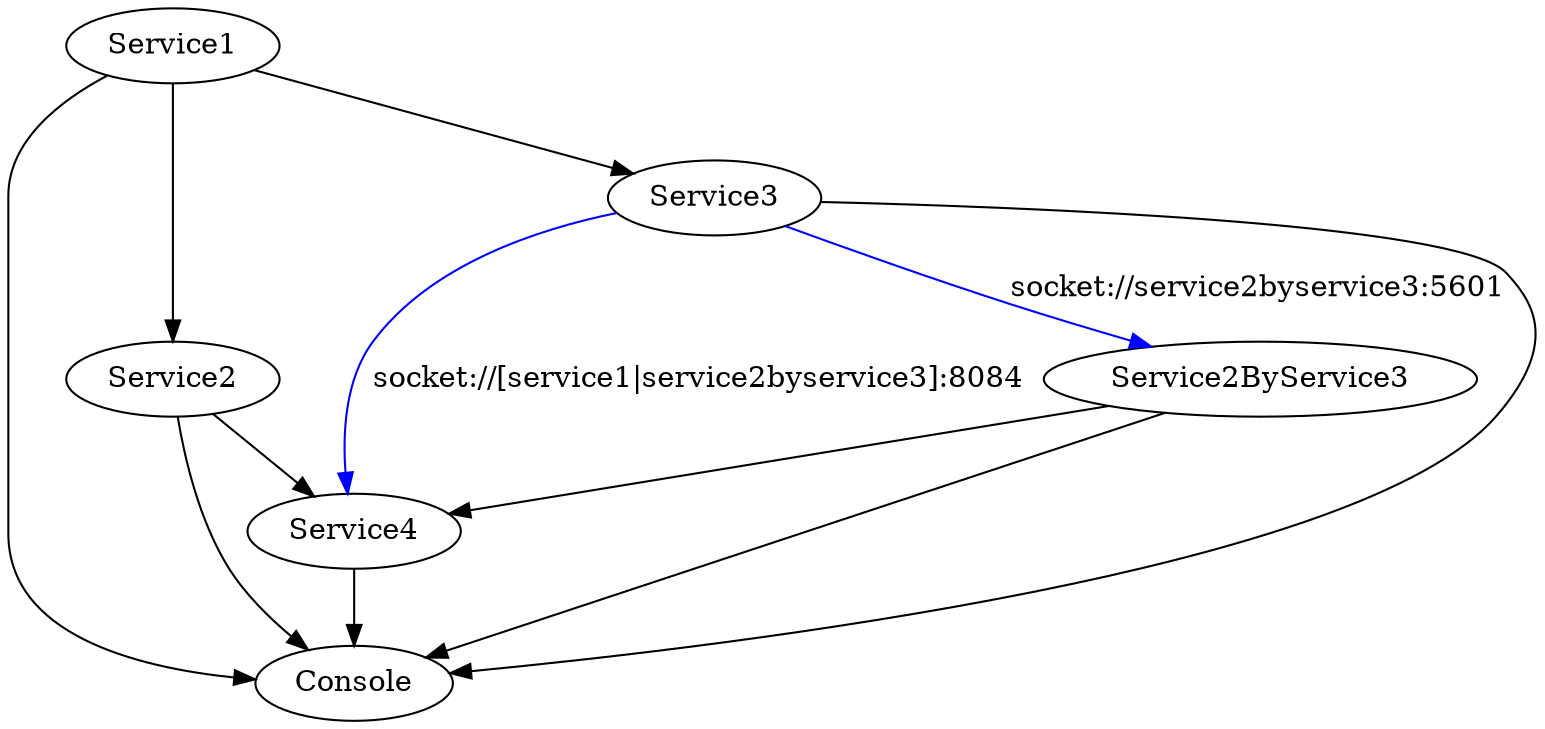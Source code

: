 digraph G {
	Service1 -> Service2; 
	Service1 -> Console; 
	Service1 -> Service3; 
	Service2 -> Console; 
	Service2 -> Service4; 
	Service3 -> Console; 
	Service4 -> Console; 
	Service2ByService3 -> Console; 
	Service2ByService3 -> Service4; 
	Service3 -> Service2ByService3[ label= "socket://service2byservice3:5601" color="blue"];
	Service3 -> Service4[ label= "socket://[service1|service2byservice3]:8084" color="blue"];
}
